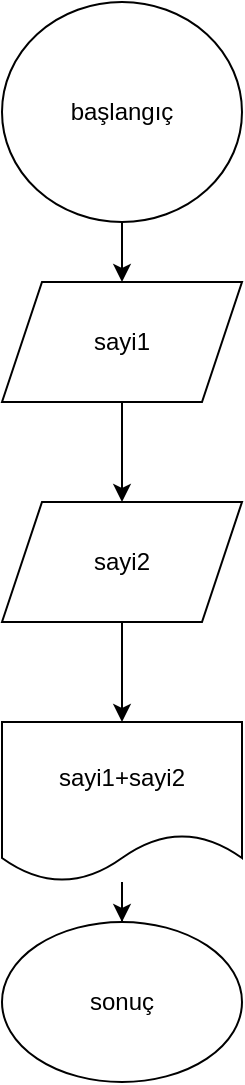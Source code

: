 <mxfile version="14.9.3" type="github">
  <diagram id="bzIk-tangXGTs0sgv4Rs" name="Page-1">
    <mxGraphModel dx="1422" dy="762" grid="1" gridSize="10" guides="1" tooltips="1" connect="1" arrows="1" fold="1" page="1" pageScale="1" pageWidth="827" pageHeight="1169" math="0" shadow="0">
      <root>
        <mxCell id="0" />
        <mxCell id="1" parent="0" />
        <mxCell id="ABVZA5mV72_8CFqZy-lV-8" value="" style="edgeStyle=orthogonalEdgeStyle;rounded=0;orthogonalLoop=1;jettySize=auto;html=1;" edge="1" parent="1" source="ABVZA5mV72_8CFqZy-lV-1" target="ABVZA5mV72_8CFqZy-lV-2">
          <mxGeometry relative="1" as="geometry" />
        </mxCell>
        <mxCell id="ABVZA5mV72_8CFqZy-lV-1" value="başlangıç" style="ellipse;whiteSpace=wrap;html=1;" vertex="1" parent="1">
          <mxGeometry x="370" y="20" width="120" height="110" as="geometry" />
        </mxCell>
        <mxCell id="ABVZA5mV72_8CFqZy-lV-9" value="" style="edgeStyle=orthogonalEdgeStyle;rounded=0;orthogonalLoop=1;jettySize=auto;html=1;" edge="1" parent="1" source="ABVZA5mV72_8CFqZy-lV-2" target="ABVZA5mV72_8CFqZy-lV-3">
          <mxGeometry relative="1" as="geometry" />
        </mxCell>
        <mxCell id="ABVZA5mV72_8CFqZy-lV-2" value="sayi1" style="shape=parallelogram;perimeter=parallelogramPerimeter;whiteSpace=wrap;html=1;fixedSize=1;" vertex="1" parent="1">
          <mxGeometry x="370" y="160" width="120" height="60" as="geometry" />
        </mxCell>
        <mxCell id="ABVZA5mV72_8CFqZy-lV-15" value="" style="edgeStyle=orthogonalEdgeStyle;rounded=0;orthogonalLoop=1;jettySize=auto;html=1;" edge="1" parent="1" source="ABVZA5mV72_8CFqZy-lV-3" target="ABVZA5mV72_8CFqZy-lV-12">
          <mxGeometry relative="1" as="geometry" />
        </mxCell>
        <mxCell id="ABVZA5mV72_8CFqZy-lV-3" value="sayi2" style="shape=parallelogram;perimeter=parallelogramPerimeter;whiteSpace=wrap;html=1;fixedSize=1;" vertex="1" parent="1">
          <mxGeometry x="370" y="270" width="120" height="60" as="geometry" />
        </mxCell>
        <mxCell id="ABVZA5mV72_8CFqZy-lV-16" value="" style="edgeStyle=orthogonalEdgeStyle;rounded=0;orthogonalLoop=1;jettySize=auto;html=1;" edge="1" parent="1" source="ABVZA5mV72_8CFqZy-lV-12" target="ABVZA5mV72_8CFqZy-lV-13">
          <mxGeometry relative="1" as="geometry" />
        </mxCell>
        <mxCell id="ABVZA5mV72_8CFqZy-lV-12" value="sayi1+sayi2" style="shape=document;whiteSpace=wrap;html=1;boundedLbl=1;" vertex="1" parent="1">
          <mxGeometry x="370" y="380" width="120" height="80" as="geometry" />
        </mxCell>
        <mxCell id="ABVZA5mV72_8CFqZy-lV-13" value="sonuç" style="ellipse;whiteSpace=wrap;html=1;" vertex="1" parent="1">
          <mxGeometry x="370" y="480" width="120" height="80" as="geometry" />
        </mxCell>
      </root>
    </mxGraphModel>
  </diagram>
</mxfile>
